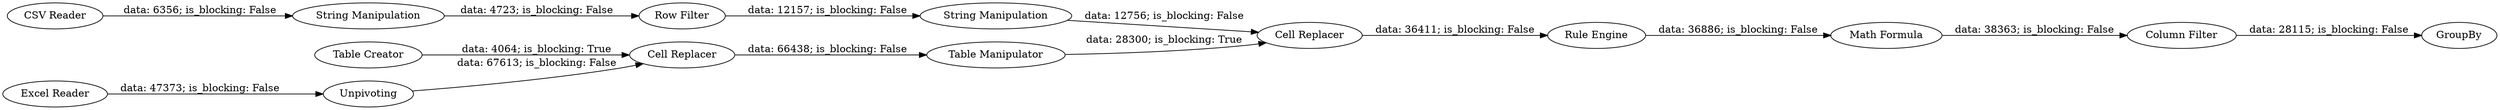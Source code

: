 digraph {
	"-5168376030052957146_22" [label="Math Formula"]
	"-5168376030052957146_21" [label="Rule Engine"]
	"-5168376030052957146_1" [label="CSV Reader"]
	"-5168376030052957146_10" [label="String Manipulation"]
	"-5168376030052957146_12" [label="Table Creator"]
	"-5168376030052957146_19" [label="String Manipulation"]
	"-5168376030052957146_16" [label=Unpivoting]
	"-5168376030052957146_6" [label="Excel Reader"]
	"-5168376030052957146_24" [label=GroupBy]
	"-5168376030052957146_13" [label="Cell Replacer"]
	"-5168376030052957146_23" [label="Column Filter"]
	"-5168376030052957146_11" [label="Row Filter"]
	"-5168376030052957146_20" [label="Cell Replacer"]
	"-5168376030052957146_17" [label="Table Manipulator"]
	"-5168376030052957146_10" -> "-5168376030052957146_11" [label="data: 4723; is_blocking: False"]
	"-5168376030052957146_19" -> "-5168376030052957146_20" [label="data: 12756; is_blocking: False"]
	"-5168376030052957146_11" -> "-5168376030052957146_19" [label="data: 12157; is_blocking: False"]
	"-5168376030052957146_20" -> "-5168376030052957146_21" [label="data: 36411; is_blocking: False"]
	"-5168376030052957146_13" -> "-5168376030052957146_17" [label="data: 66438; is_blocking: False"]
	"-5168376030052957146_12" -> "-5168376030052957146_13" [label="data: 4064; is_blocking: True"]
	"-5168376030052957146_1" -> "-5168376030052957146_10" [label="data: 6356; is_blocking: False"]
	"-5168376030052957146_16" -> "-5168376030052957146_13" [label="data: 67613; is_blocking: False"]
	"-5168376030052957146_23" -> "-5168376030052957146_24" [label="data: 28115; is_blocking: False"]
	"-5168376030052957146_22" -> "-5168376030052957146_23" [label="data: 38363; is_blocking: False"]
	"-5168376030052957146_6" -> "-5168376030052957146_16" [label="data: 47373; is_blocking: False"]
	"-5168376030052957146_17" -> "-5168376030052957146_20" [label="data: 28300; is_blocking: True"]
	"-5168376030052957146_21" -> "-5168376030052957146_22" [label="data: 36886; is_blocking: False"]
	rankdir=LR
}
